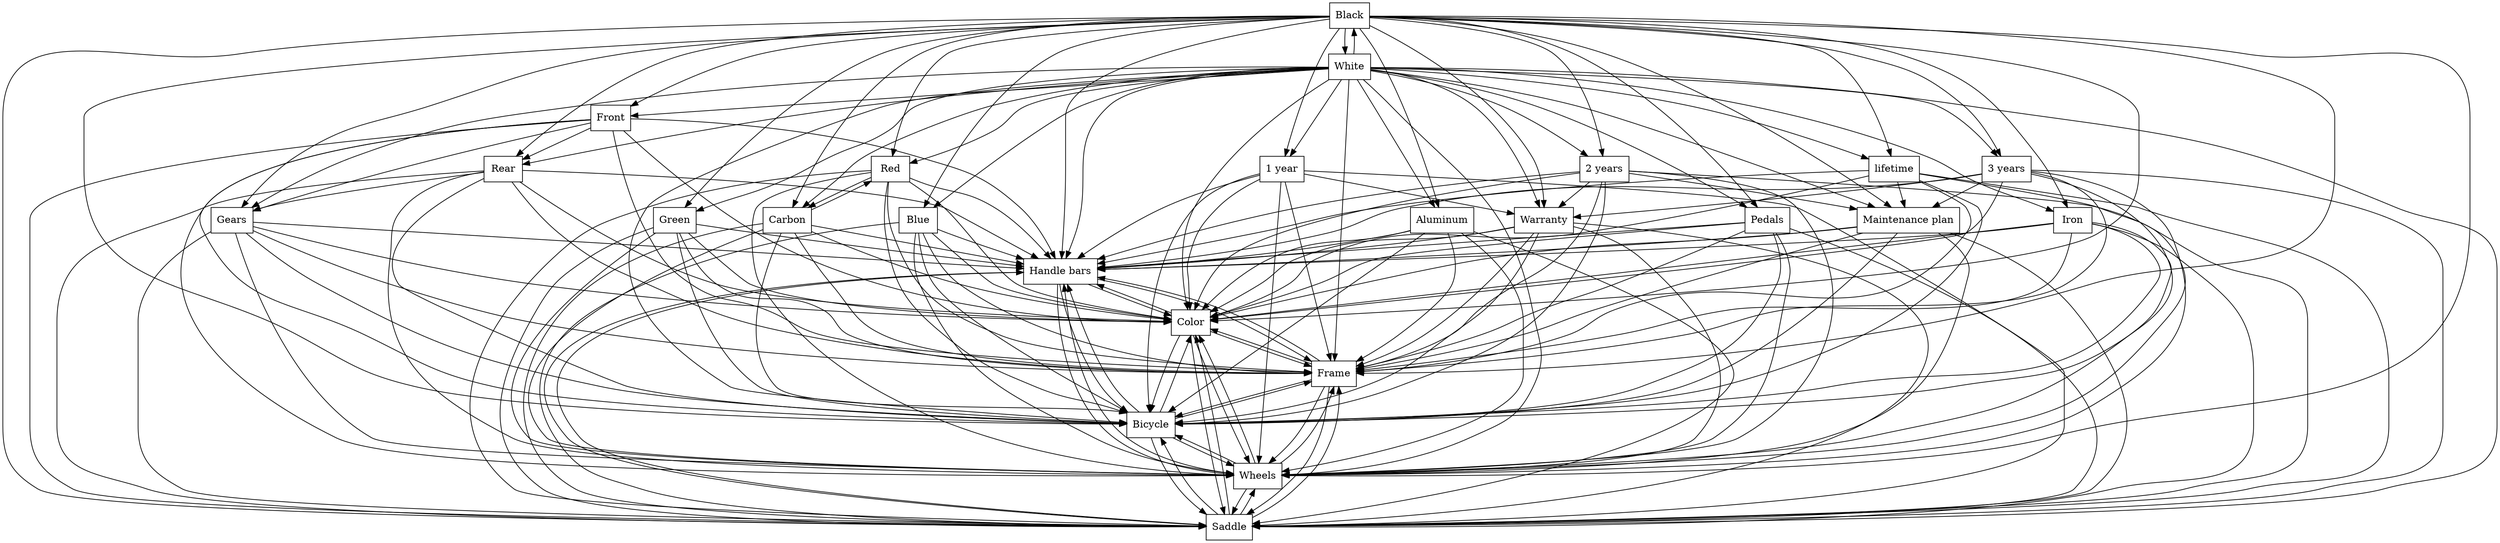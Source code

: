 digraph{
graph [rankdir=TB];
node [shape=box];
edge [arrowhead=normal];
0[label="Front",]
1[label="Red",]
2[label="lifetime",]
3[label="Black",]
4[label="Maintenance plan",]
5[label="Warranty",]
6[label="Handle bars",]
7[label="Color",]
8[label="Rear",]
9[label="2 years",]
10[label="Gears",]
11[label="Blue",]
12[label="White",]
13[label="Carbon",]
14[label="Saddle",]
15[label="Green",]
16[label="Aluminum",]
17[label="3 years",]
18[label="Wheels",]
19[label="Bicycle",]
20[label="Frame",]
21[label="Pedals",]
22[label="Iron",]
23[label="1 year",]
0->6[label="",]
0->7[label="",]
0->8[label="",]
0->10[label="",]
0->14[label="",]
0->18[label="",]
0->19[label="",]
0->20[label="",]
1->6[label="",]
1->7[label="",]
1->13[label="",]
1->14[label="",]
1->18[label="",]
1->19[label="",]
1->20[label="",]
2->4[label="",]
2->6[label="",]
2->7[label="",]
2->14[label="",]
2->18[label="",]
2->19[label="",]
2->20[label="",]
3->0[label="",]
3->1[label="",]
3->2[label="",]
3->4[label="",]
3->5[label="",]
3->6[label="",]
3->7[label="",]
3->8[label="",]
3->9[label="",]
3->10[label="",]
3->11[label="",]
3->12[label="",]
3->13[label="",]
3->14[label="",]
3->15[label="",]
3->16[label="",]
3->17[label="",]
3->18[label="",]
3->19[label="",]
3->20[label="",]
3->21[label="",]
3->22[label="",]
3->23[label="",]
4->6[label="",]
4->7[label="",]
4->14[label="",]
4->18[label="",]
4->19[label="",]
4->20[label="",]
5->6[label="",]
5->7[label="",]
5->14[label="",]
5->18[label="",]
5->19[label="",]
5->20[label="",]
6->7[label="",]
6->14[label="",]
6->18[label="",]
6->19[label="",]
6->20[label="",]
7->6[label="",]
7->14[label="",]
7->18[label="",]
7->19[label="",]
7->20[label="",]
8->6[label="",]
8->7[label="",]
8->10[label="",]
8->14[label="",]
8->18[label="",]
8->19[label="",]
8->20[label="",]
9->4[label="",]
9->5[label="",]
9->6[label="",]
9->7[label="",]
9->14[label="",]
9->18[label="",]
9->19[label="",]
9->20[label="",]
10->6[label="",]
10->7[label="",]
10->14[label="",]
10->18[label="",]
10->19[label="",]
10->20[label="",]
11->6[label="",]
11->7[label="",]
11->14[label="",]
11->18[label="",]
11->19[label="",]
11->20[label="",]
12->0[label="",]
12->1[label="",]
12->2[label="",]
12->3[label="",]
12->4[label="",]
12->5[label="",]
12->6[label="",]
12->7[label="",]
12->8[label="",]
12->9[label="",]
12->10[label="",]
12->11[label="",]
12->13[label="",]
12->14[label="",]
12->15[label="",]
12->16[label="",]
12->17[label="",]
12->18[label="",]
12->19[label="",]
12->20[label="",]
12->21[label="",]
12->22[label="",]
12->23[label="",]
13->1[label="",]
13->6[label="",]
13->7[label="",]
13->14[label="",]
13->18[label="",]
13->19[label="",]
13->20[label="",]
14->6[label="",]
14->7[label="",]
14->18[label="",]
14->19[label="",]
14->20[label="",]
15->6[label="",]
15->7[label="",]
15->14[label="",]
15->18[label="",]
15->19[label="",]
15->20[label="",]
16->6[label="",]
16->7[label="",]
16->14[label="",]
16->18[label="",]
16->19[label="",]
16->20[label="",]
17->4[label="",]
17->5[label="",]
17->6[label="",]
17->7[label="",]
17->14[label="",]
17->18[label="",]
17->19[label="",]
17->20[label="",]
18->6[label="",]
18->7[label="",]
18->14[label="",]
18->19[label="",]
18->20[label="",]
19->6[label="",]
19->7[label="",]
19->14[label="",]
19->18[label="",]
19->20[label="",]
20->6[label="",]
20->7[label="",]
20->14[label="",]
20->18[label="",]
20->19[label="",]
21->6[label="",]
21->7[label="",]
21->14[label="",]
21->18[label="",]
21->19[label="",]
21->20[label="",]
22->6[label="",]
22->7[label="",]
22->14[label="",]
22->18[label="",]
22->19[label="",]
22->20[label="",]
23->5[label="",]
23->6[label="",]
23->7[label="",]
23->14[label="",]
23->18[label="",]
23->19[label="",]
23->20[label="",]
}
